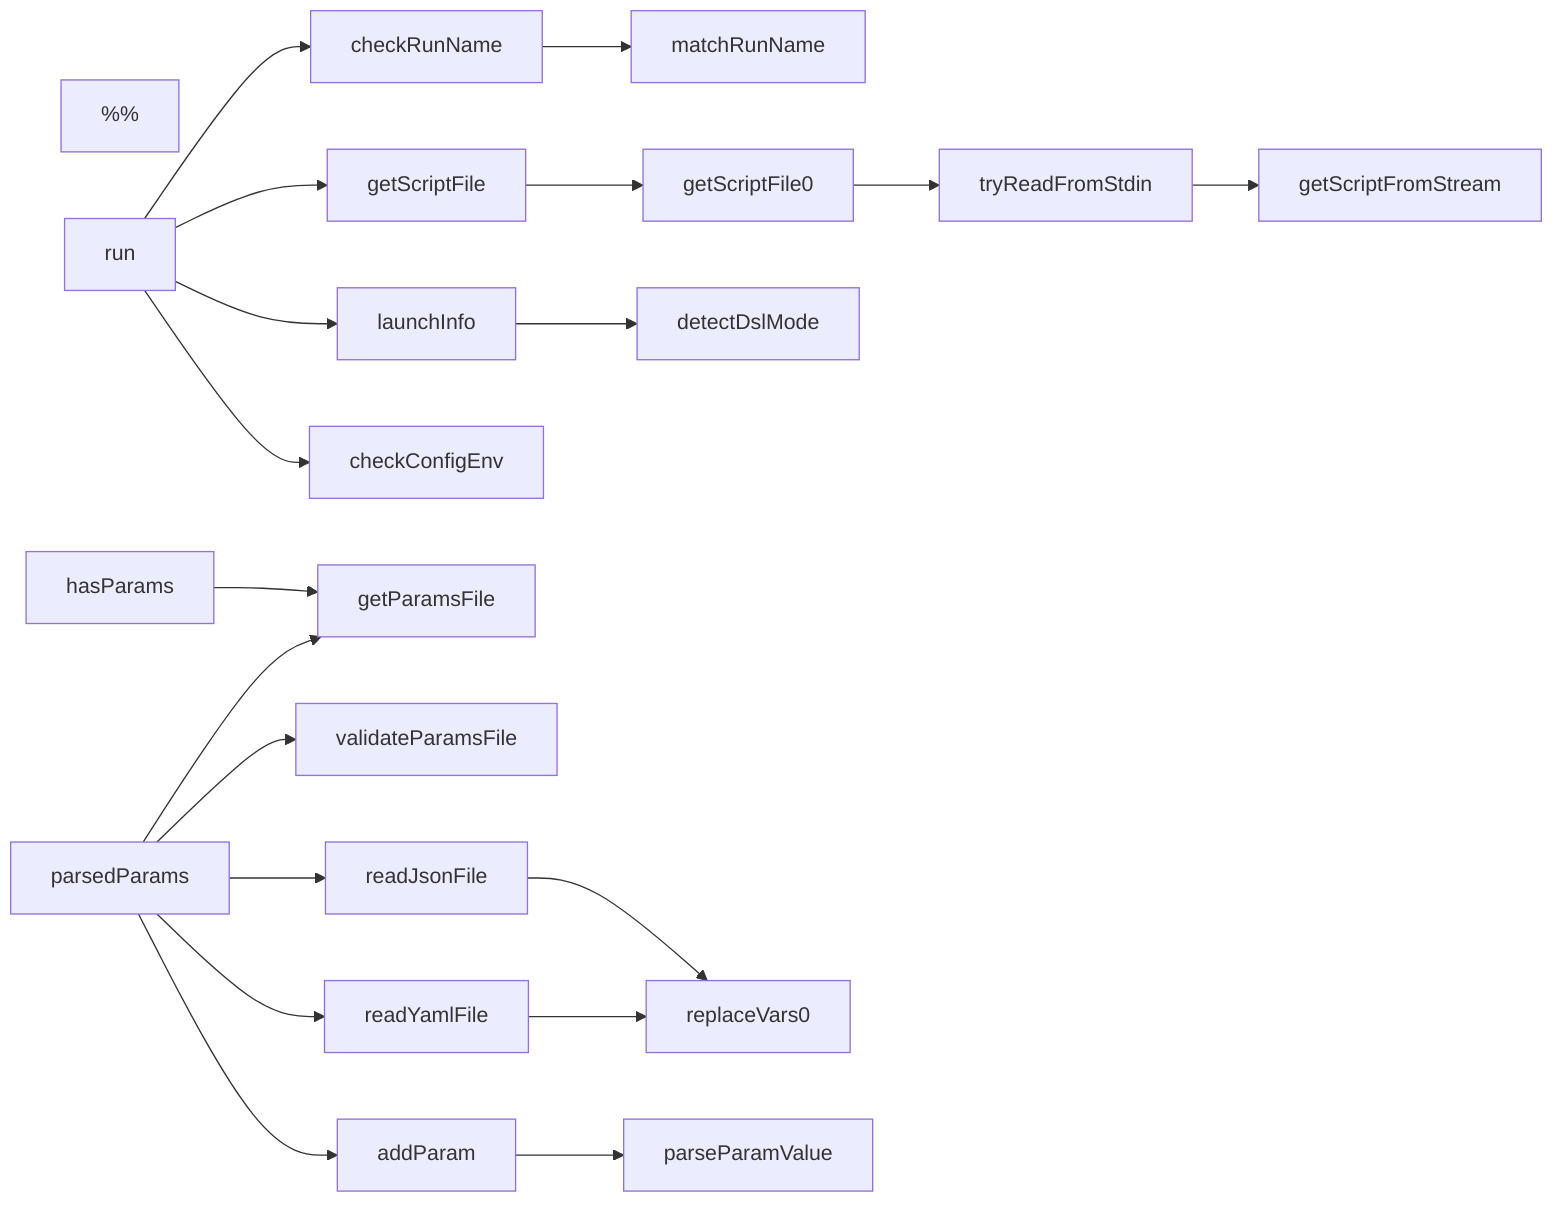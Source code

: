 flowchart LR
    %%
    %% nextflow.cli.CmdRun
    %%
    run --> checkRunName
    checkRunName --> matchRunName

    run --> getScriptFile
    getScriptFile --> getScriptFile0
    getScriptFile0 --> tryReadFromStdin
    tryReadFromStdin --> getScriptFromStream

    run --> launchInfo
    launchInfo --> detectDslMode

    run --> checkConfigEnv

    hasParams --> getParamsFile

    parsedParams --> getParamsFile

    parsedParams --> validateParamsFile

    parsedParams --> readJsonFile
    readJsonFile --> replaceVars0

    parsedParams --> readYamlFile
    readYamlFile --> replaceVars0

    parsedParams --> addParam
    addParam --> parseParamValue